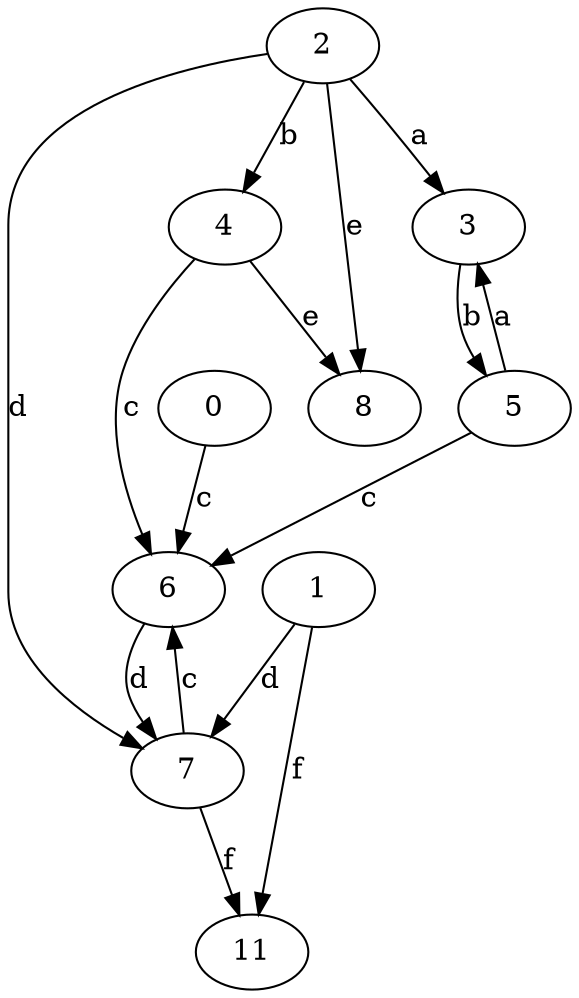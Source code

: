strict digraph  {
2;
3;
4;
0;
5;
6;
7;
8;
1;
11;
2 -> 3  [label=a];
2 -> 4  [label=b];
2 -> 7  [label=d];
2 -> 8  [label=e];
3 -> 5  [label=b];
4 -> 6  [label=c];
4 -> 8  [label=e];
0 -> 6  [label=c];
5 -> 3  [label=a];
5 -> 6  [label=c];
6 -> 7  [label=d];
7 -> 6  [label=c];
7 -> 11  [label=f];
1 -> 7  [label=d];
1 -> 11  [label=f];
}

